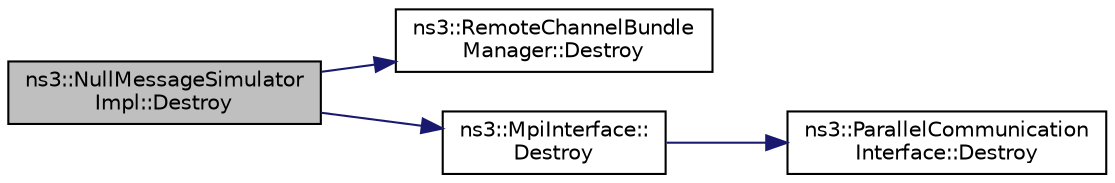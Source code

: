digraph "ns3::NullMessageSimulatorImpl::Destroy"
{
  edge [fontname="Helvetica",fontsize="10",labelfontname="Helvetica",labelfontsize="10"];
  node [fontname="Helvetica",fontsize="10",shape=record];
  rankdir="LR";
  Node1 [label="ns3::NullMessageSimulator\lImpl::Destroy",height=0.2,width=0.4,color="black", fillcolor="grey75", style="filled", fontcolor="black"];
  Node1 -> Node2 [color="midnightblue",fontsize="10",style="solid"];
  Node2 [label="ns3::RemoteChannelBundle\lManager::Destroy",height=0.2,width=0.4,color="black", fillcolor="white", style="filled",URL="$d0/d89/classns3_1_1RemoteChannelBundleManager.html#ab6be525e9be8b1406d95ed9f88d06b1f"];
  Node1 -> Node3 [color="midnightblue",fontsize="10",style="solid"];
  Node3 [label="ns3::MpiInterface::\lDestroy",height=0.2,width=0.4,color="black", fillcolor="white", style="filled",URL="$d8/dbe/classns3_1_1MpiInterface.html#a6cc83aa90c7e203219f8aa3889ae44f7"];
  Node3 -> Node4 [color="midnightblue",fontsize="10",style="solid"];
  Node4 [label="ns3::ParallelCommunication\lInterface::Destroy",height=0.2,width=0.4,color="black", fillcolor="white", style="filled",URL="$d5/d06/classns3_1_1ParallelCommunicationInterface.html#ab647bad738a7ae91d8a993880c7ece10"];
}
